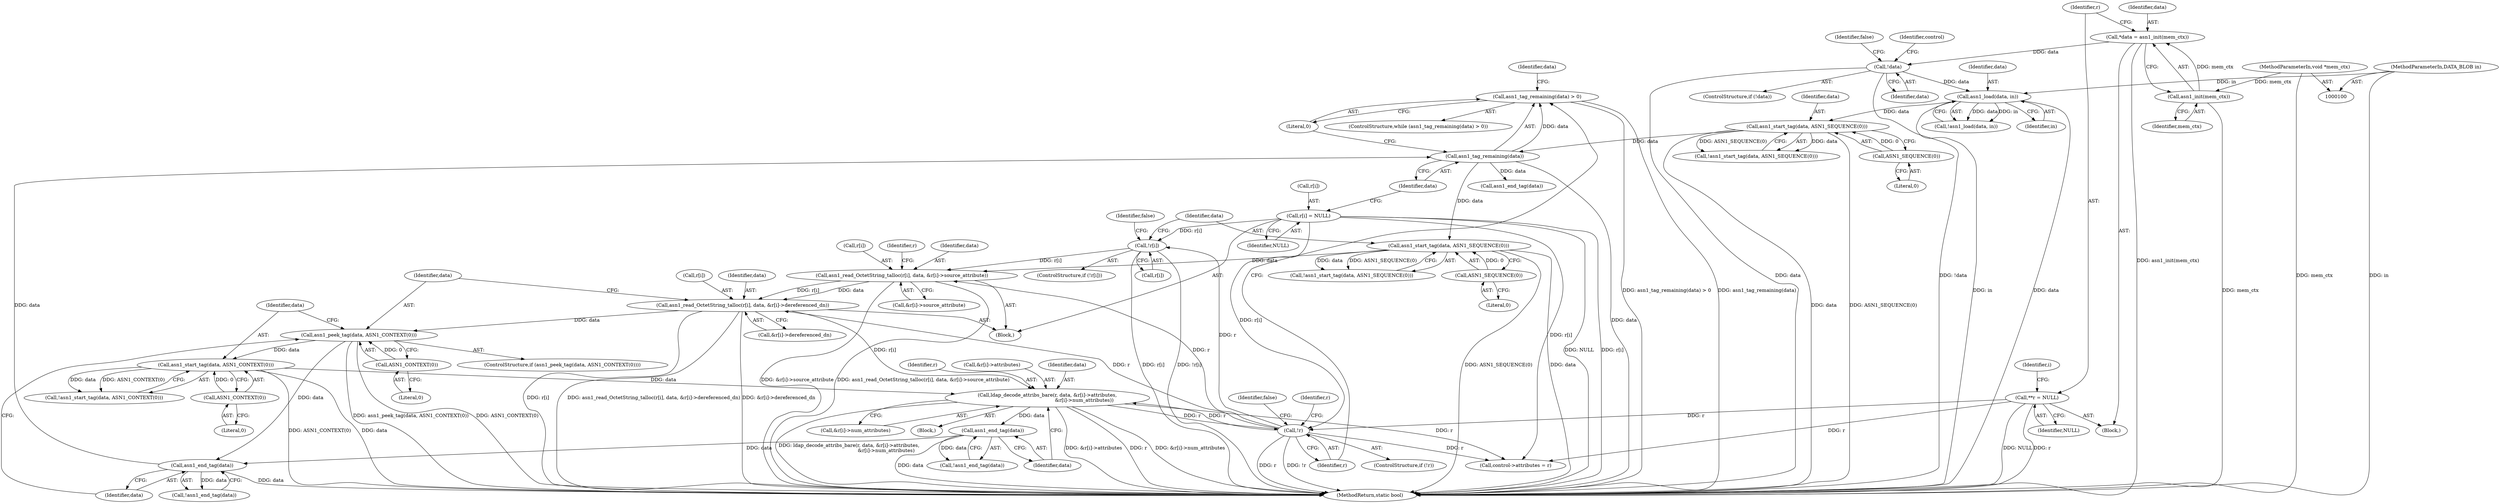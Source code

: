 digraph "1_samba_530d50a1abdcdf4d1775652d4c456c1274d83d8d_2@API" {
"1000159" [label="(Call,asn1_tag_remaining(data) > 0)"];
"1000160" [label="(Call,asn1_tag_remaining(data))"];
"1000151" [label="(Call,asn1_start_tag(data, ASN1_SEQUENCE(0)))"];
"1000137" [label="(Call,asn1_load(data, in))"];
"1000126" [label="(Call,!data)"];
"1000112" [label="(Call,*data = asn1_init(mem_ctx))"];
"1000114" [label="(Call,asn1_init(mem_ctx))"];
"1000101" [label="(MethodParameterIn,void *mem_ctx)"];
"1000102" [label="(MethodParameterIn,DATA_BLOB in)"];
"1000153" [label="(Call,ASN1_SEQUENCE(0))"];
"1000248" [label="(Call,asn1_end_tag(data))"];
"1000210" [label="(Call,asn1_peek_tag(data, ASN1_CONTEXT(0)))"];
"1000198" [label="(Call,asn1_read_OctetString_talloc(r[i], data, &r[i]->dereferenced_dn))"];
"1000187" [label="(Call,asn1_read_OctetString_talloc(r[i], data, &r[i]->source_attribute))"];
"1000171" [label="(Call,!r[i])"];
"1000165" [label="(Call,!r)"];
"1000224" [label="(Call,ldap_decode_attribs_bare(r, data, &r[i]->attributes,\n                                                &r[i]->num_attributes))"];
"1000217" [label="(Call,asn1_start_tag(data, ASN1_CONTEXT(0)))"];
"1000219" [label="(Call,ASN1_CONTEXT(0))"];
"1000255" [label="(Call,r[i] = NULL)"];
"1000118" [label="(Call,**r = NULL)"];
"1000180" [label="(Call,asn1_start_tag(data, ASN1_SEQUENCE(0)))"];
"1000182" [label="(Call,ASN1_SEQUENCE(0))"];
"1000212" [label="(Call,ASN1_CONTEXT(0))"];
"1000241" [label="(Call,asn1_end_tag(data))"];
"1000210" [label="(Call,asn1_peek_tag(data, ASN1_CONTEXT(0)))"];
"1000242" [label="(Identifier,data)"];
"1000224" [label="(Call,ldap_decode_attribs_bare(r, data, &r[i]->attributes,\n                                                &r[i]->num_attributes))"];
"1000200" [label="(Identifier,r)"];
"1000164" [label="(ControlStructure,if (!r))"];
"1000112" [label="(Call,*data = asn1_init(mem_ctx))"];
"1000114" [label="(Call,asn1_init(mem_ctx))"];
"1000181" [label="(Identifier,data)"];
"1000249" [label="(Identifier,data)"];
"1000126" [label="(Call,!data)"];
"1000179" [label="(Call,!asn1_start_tag(data, ASN1_SEQUENCE(0)))"];
"1000163" [label="(Block,)"];
"1000171" [label="(Call,!r[i])"];
"1000118" [label="(Call,**r = NULL)"];
"1000129" [label="(Identifier,false)"];
"1000218" [label="(Identifier,data)"];
"1000127" [label="(Identifier,data)"];
"1000102" [label="(MethodParameterIn,DATA_BLOB in)"];
"1000191" [label="(Identifier,data)"];
"1000225" [label="(Identifier,r)"];
"1000256" [label="(Call,r[i])"];
"1000138" [label="(Identifier,data)"];
"1000159" [label="(Call,asn1_tag_remaining(data) > 0)"];
"1000267" [label="(Call,control->attributes = r)"];
"1000213" [label="(Literal,0)"];
"1000160" [label="(Call,asn1_tag_remaining(data))"];
"1000233" [label="(Call,&r[i]->num_attributes)"];
"1000227" [label="(Call,&r[i]->attributes)"];
"1000188" [label="(Call,r[i])"];
"1000183" [label="(Literal,0)"];
"1000180" [label="(Call,asn1_start_tag(data, ASN1_SEQUENCE(0)))"];
"1000255" [label="(Call,r[i] = NULL)"];
"1000187" [label="(Call,asn1_read_OctetString_talloc(r[i], data, &r[i]->source_attribute))"];
"1000169" [label="(Identifier,false)"];
"1000216" [label="(Call,!asn1_start_tag(data, ASN1_CONTEXT(0)))"];
"1000125" [label="(ControlStructure,if (!data))"];
"1000119" [label="(Identifier,r)"];
"1000199" [label="(Call,r[i])"];
"1000202" [label="(Identifier,data)"];
"1000214" [label="(Block,)"];
"1000158" [label="(ControlStructure,while (asn1_tag_remaining(data) > 0))"];
"1000151" [label="(Call,asn1_start_tag(data, ASN1_SEQUENCE(0)))"];
"1000219" [label="(Call,ASN1_CONTEXT(0))"];
"1000248" [label="(Call,asn1_end_tag(data))"];
"1000166" [label="(Identifier,r)"];
"1000162" [label="(Literal,0)"];
"1000150" [label="(Call,!asn1_start_tag(data, ASN1_SEQUENCE(0)))"];
"1000172" [label="(Call,r[i])"];
"1000165" [label="(Call,!r)"];
"1000101" [label="(MethodParameterIn,void *mem_ctx)"];
"1000209" [label="(ControlStructure,if (asn1_peek_tag(data, ASN1_CONTEXT(0))))"];
"1000203" [label="(Call,&r[i]->dereferenced_dn)"];
"1000226" [label="(Identifier,data)"];
"1000154" [label="(Literal,0)"];
"1000123" [label="(Identifier,i)"];
"1000182" [label="(Call,ASN1_SEQUENCE(0))"];
"1000170" [label="(ControlStructure,if (!r[i]))"];
"1000152" [label="(Identifier,data)"];
"1000278" [label="(MethodReturn,static bool)"];
"1000241" [label="(Call,asn1_end_tag(data))"];
"1000211" [label="(Identifier,data)"];
"1000220" [label="(Literal,0)"];
"1000240" [label="(Call,!asn1_end_tag(data))"];
"1000247" [label="(Call,!asn1_end_tag(data))"];
"1000212" [label="(Call,ASN1_CONTEXT(0))"];
"1000262" [label="(Call,asn1_end_tag(data))"];
"1000153" [label="(Call,ASN1_SEQUENCE(0))"];
"1000192" [label="(Call,&r[i]->source_attribute)"];
"1000173" [label="(Identifier,r)"];
"1000104" [label="(Block,)"];
"1000115" [label="(Identifier,mem_ctx)"];
"1000177" [label="(Identifier,false)"];
"1000263" [label="(Identifier,data)"];
"1000139" [label="(Identifier,in)"];
"1000132" [label="(Identifier,control)"];
"1000137" [label="(Call,asn1_load(data, in))"];
"1000198" [label="(Call,asn1_read_OctetString_talloc(r[i], data, &r[i]->dereferenced_dn))"];
"1000217" [label="(Call,asn1_start_tag(data, ASN1_CONTEXT(0)))"];
"1000259" [label="(Identifier,NULL)"];
"1000113" [label="(Identifier,data)"];
"1000136" [label="(Call,!asn1_load(data, in))"];
"1000161" [label="(Identifier,data)"];
"1000120" [label="(Identifier,NULL)"];
"1000159" -> "1000158"  [label="AST: "];
"1000159" -> "1000162"  [label="CFG: "];
"1000160" -> "1000159"  [label="AST: "];
"1000162" -> "1000159"  [label="AST: "];
"1000166" -> "1000159"  [label="CFG: "];
"1000263" -> "1000159"  [label="CFG: "];
"1000159" -> "1000278"  [label="DDG: asn1_tag_remaining(data) > 0"];
"1000159" -> "1000278"  [label="DDG: asn1_tag_remaining(data)"];
"1000160" -> "1000159"  [label="DDG: data"];
"1000160" -> "1000161"  [label="CFG: "];
"1000161" -> "1000160"  [label="AST: "];
"1000162" -> "1000160"  [label="CFG: "];
"1000160" -> "1000278"  [label="DDG: data"];
"1000151" -> "1000160"  [label="DDG: data"];
"1000248" -> "1000160"  [label="DDG: data"];
"1000160" -> "1000180"  [label="DDG: data"];
"1000160" -> "1000262"  [label="DDG: data"];
"1000151" -> "1000150"  [label="AST: "];
"1000151" -> "1000153"  [label="CFG: "];
"1000152" -> "1000151"  [label="AST: "];
"1000153" -> "1000151"  [label="AST: "];
"1000150" -> "1000151"  [label="CFG: "];
"1000151" -> "1000278"  [label="DDG: data"];
"1000151" -> "1000278"  [label="DDG: ASN1_SEQUENCE(0)"];
"1000151" -> "1000150"  [label="DDG: data"];
"1000151" -> "1000150"  [label="DDG: ASN1_SEQUENCE(0)"];
"1000137" -> "1000151"  [label="DDG: data"];
"1000153" -> "1000151"  [label="DDG: 0"];
"1000137" -> "1000136"  [label="AST: "];
"1000137" -> "1000139"  [label="CFG: "];
"1000138" -> "1000137"  [label="AST: "];
"1000139" -> "1000137"  [label="AST: "];
"1000136" -> "1000137"  [label="CFG: "];
"1000137" -> "1000278"  [label="DDG: in"];
"1000137" -> "1000278"  [label="DDG: data"];
"1000137" -> "1000136"  [label="DDG: data"];
"1000137" -> "1000136"  [label="DDG: in"];
"1000126" -> "1000137"  [label="DDG: data"];
"1000102" -> "1000137"  [label="DDG: in"];
"1000126" -> "1000125"  [label="AST: "];
"1000126" -> "1000127"  [label="CFG: "];
"1000127" -> "1000126"  [label="AST: "];
"1000129" -> "1000126"  [label="CFG: "];
"1000132" -> "1000126"  [label="CFG: "];
"1000126" -> "1000278"  [label="DDG: !data"];
"1000126" -> "1000278"  [label="DDG: data"];
"1000112" -> "1000126"  [label="DDG: data"];
"1000112" -> "1000104"  [label="AST: "];
"1000112" -> "1000114"  [label="CFG: "];
"1000113" -> "1000112"  [label="AST: "];
"1000114" -> "1000112"  [label="AST: "];
"1000119" -> "1000112"  [label="CFG: "];
"1000112" -> "1000278"  [label="DDG: asn1_init(mem_ctx)"];
"1000114" -> "1000112"  [label="DDG: mem_ctx"];
"1000114" -> "1000115"  [label="CFG: "];
"1000115" -> "1000114"  [label="AST: "];
"1000114" -> "1000278"  [label="DDG: mem_ctx"];
"1000101" -> "1000114"  [label="DDG: mem_ctx"];
"1000101" -> "1000100"  [label="AST: "];
"1000101" -> "1000278"  [label="DDG: mem_ctx"];
"1000102" -> "1000100"  [label="AST: "];
"1000102" -> "1000278"  [label="DDG: in"];
"1000153" -> "1000154"  [label="CFG: "];
"1000154" -> "1000153"  [label="AST: "];
"1000248" -> "1000247"  [label="AST: "];
"1000248" -> "1000249"  [label="CFG: "];
"1000249" -> "1000248"  [label="AST: "];
"1000247" -> "1000248"  [label="CFG: "];
"1000248" -> "1000278"  [label="DDG: data"];
"1000248" -> "1000247"  [label="DDG: data"];
"1000210" -> "1000248"  [label="DDG: data"];
"1000241" -> "1000248"  [label="DDG: data"];
"1000210" -> "1000209"  [label="AST: "];
"1000210" -> "1000212"  [label="CFG: "];
"1000211" -> "1000210"  [label="AST: "];
"1000212" -> "1000210"  [label="AST: "];
"1000218" -> "1000210"  [label="CFG: "];
"1000249" -> "1000210"  [label="CFG: "];
"1000210" -> "1000278"  [label="DDG: asn1_peek_tag(data, ASN1_CONTEXT(0))"];
"1000210" -> "1000278"  [label="DDG: ASN1_CONTEXT(0)"];
"1000198" -> "1000210"  [label="DDG: data"];
"1000212" -> "1000210"  [label="DDG: 0"];
"1000210" -> "1000217"  [label="DDG: data"];
"1000198" -> "1000163"  [label="AST: "];
"1000198" -> "1000203"  [label="CFG: "];
"1000199" -> "1000198"  [label="AST: "];
"1000202" -> "1000198"  [label="AST: "];
"1000203" -> "1000198"  [label="AST: "];
"1000211" -> "1000198"  [label="CFG: "];
"1000198" -> "1000278"  [label="DDG: &r[i]->dereferenced_dn"];
"1000198" -> "1000278"  [label="DDG: r[i]"];
"1000198" -> "1000278"  [label="DDG: asn1_read_OctetString_talloc(r[i], data, &r[i]->dereferenced_dn)"];
"1000187" -> "1000198"  [label="DDG: r[i]"];
"1000187" -> "1000198"  [label="DDG: data"];
"1000165" -> "1000198"  [label="DDG: r"];
"1000198" -> "1000224"  [label="DDG: r[i]"];
"1000187" -> "1000163"  [label="AST: "];
"1000187" -> "1000192"  [label="CFG: "];
"1000188" -> "1000187"  [label="AST: "];
"1000191" -> "1000187"  [label="AST: "];
"1000192" -> "1000187"  [label="AST: "];
"1000200" -> "1000187"  [label="CFG: "];
"1000187" -> "1000278"  [label="DDG: asn1_read_OctetString_talloc(r[i], data, &r[i]->source_attribute)"];
"1000187" -> "1000278"  [label="DDG: &r[i]->source_attribute"];
"1000171" -> "1000187"  [label="DDG: r[i]"];
"1000165" -> "1000187"  [label="DDG: r"];
"1000180" -> "1000187"  [label="DDG: data"];
"1000171" -> "1000170"  [label="AST: "];
"1000171" -> "1000172"  [label="CFG: "];
"1000172" -> "1000171"  [label="AST: "];
"1000177" -> "1000171"  [label="CFG: "];
"1000181" -> "1000171"  [label="CFG: "];
"1000171" -> "1000278"  [label="DDG: r[i]"];
"1000171" -> "1000278"  [label="DDG: !r[i]"];
"1000165" -> "1000171"  [label="DDG: r"];
"1000255" -> "1000171"  [label="DDG: r[i]"];
"1000165" -> "1000164"  [label="AST: "];
"1000165" -> "1000166"  [label="CFG: "];
"1000166" -> "1000165"  [label="AST: "];
"1000169" -> "1000165"  [label="CFG: "];
"1000173" -> "1000165"  [label="CFG: "];
"1000165" -> "1000278"  [label="DDG: r"];
"1000165" -> "1000278"  [label="DDG: !r"];
"1000224" -> "1000165"  [label="DDG: r"];
"1000255" -> "1000165"  [label="DDG: r[i]"];
"1000118" -> "1000165"  [label="DDG: r"];
"1000165" -> "1000224"  [label="DDG: r"];
"1000165" -> "1000267"  [label="DDG: r"];
"1000224" -> "1000214"  [label="AST: "];
"1000224" -> "1000233"  [label="CFG: "];
"1000225" -> "1000224"  [label="AST: "];
"1000226" -> "1000224"  [label="AST: "];
"1000227" -> "1000224"  [label="AST: "];
"1000233" -> "1000224"  [label="AST: "];
"1000242" -> "1000224"  [label="CFG: "];
"1000224" -> "1000278"  [label="DDG: &r[i]->attributes"];
"1000224" -> "1000278"  [label="DDG: r"];
"1000224" -> "1000278"  [label="DDG: &r[i]->num_attributes"];
"1000224" -> "1000278"  [label="DDG: ldap_decode_attribs_bare(r, data, &r[i]->attributes,\n                                                &r[i]->num_attributes)"];
"1000217" -> "1000224"  [label="DDG: data"];
"1000224" -> "1000241"  [label="DDG: data"];
"1000224" -> "1000267"  [label="DDG: r"];
"1000217" -> "1000216"  [label="AST: "];
"1000217" -> "1000219"  [label="CFG: "];
"1000218" -> "1000217"  [label="AST: "];
"1000219" -> "1000217"  [label="AST: "];
"1000216" -> "1000217"  [label="CFG: "];
"1000217" -> "1000278"  [label="DDG: ASN1_CONTEXT(0)"];
"1000217" -> "1000278"  [label="DDG: data"];
"1000217" -> "1000216"  [label="DDG: data"];
"1000217" -> "1000216"  [label="DDG: ASN1_CONTEXT(0)"];
"1000219" -> "1000217"  [label="DDG: 0"];
"1000219" -> "1000220"  [label="CFG: "];
"1000220" -> "1000219"  [label="AST: "];
"1000255" -> "1000163"  [label="AST: "];
"1000255" -> "1000259"  [label="CFG: "];
"1000256" -> "1000255"  [label="AST: "];
"1000259" -> "1000255"  [label="AST: "];
"1000161" -> "1000255"  [label="CFG: "];
"1000255" -> "1000278"  [label="DDG: NULL"];
"1000255" -> "1000278"  [label="DDG: r[i]"];
"1000255" -> "1000267"  [label="DDG: r[i]"];
"1000118" -> "1000104"  [label="AST: "];
"1000118" -> "1000120"  [label="CFG: "];
"1000119" -> "1000118"  [label="AST: "];
"1000120" -> "1000118"  [label="AST: "];
"1000123" -> "1000118"  [label="CFG: "];
"1000118" -> "1000278"  [label="DDG: NULL"];
"1000118" -> "1000278"  [label="DDG: r"];
"1000118" -> "1000267"  [label="DDG: r"];
"1000180" -> "1000179"  [label="AST: "];
"1000180" -> "1000182"  [label="CFG: "];
"1000181" -> "1000180"  [label="AST: "];
"1000182" -> "1000180"  [label="AST: "];
"1000179" -> "1000180"  [label="CFG: "];
"1000180" -> "1000278"  [label="DDG: data"];
"1000180" -> "1000278"  [label="DDG: ASN1_SEQUENCE(0)"];
"1000180" -> "1000179"  [label="DDG: data"];
"1000180" -> "1000179"  [label="DDG: ASN1_SEQUENCE(0)"];
"1000182" -> "1000180"  [label="DDG: 0"];
"1000182" -> "1000183"  [label="CFG: "];
"1000183" -> "1000182"  [label="AST: "];
"1000212" -> "1000213"  [label="CFG: "];
"1000213" -> "1000212"  [label="AST: "];
"1000241" -> "1000240"  [label="AST: "];
"1000241" -> "1000242"  [label="CFG: "];
"1000242" -> "1000241"  [label="AST: "];
"1000240" -> "1000241"  [label="CFG: "];
"1000241" -> "1000278"  [label="DDG: data"];
"1000241" -> "1000240"  [label="DDG: data"];
}
